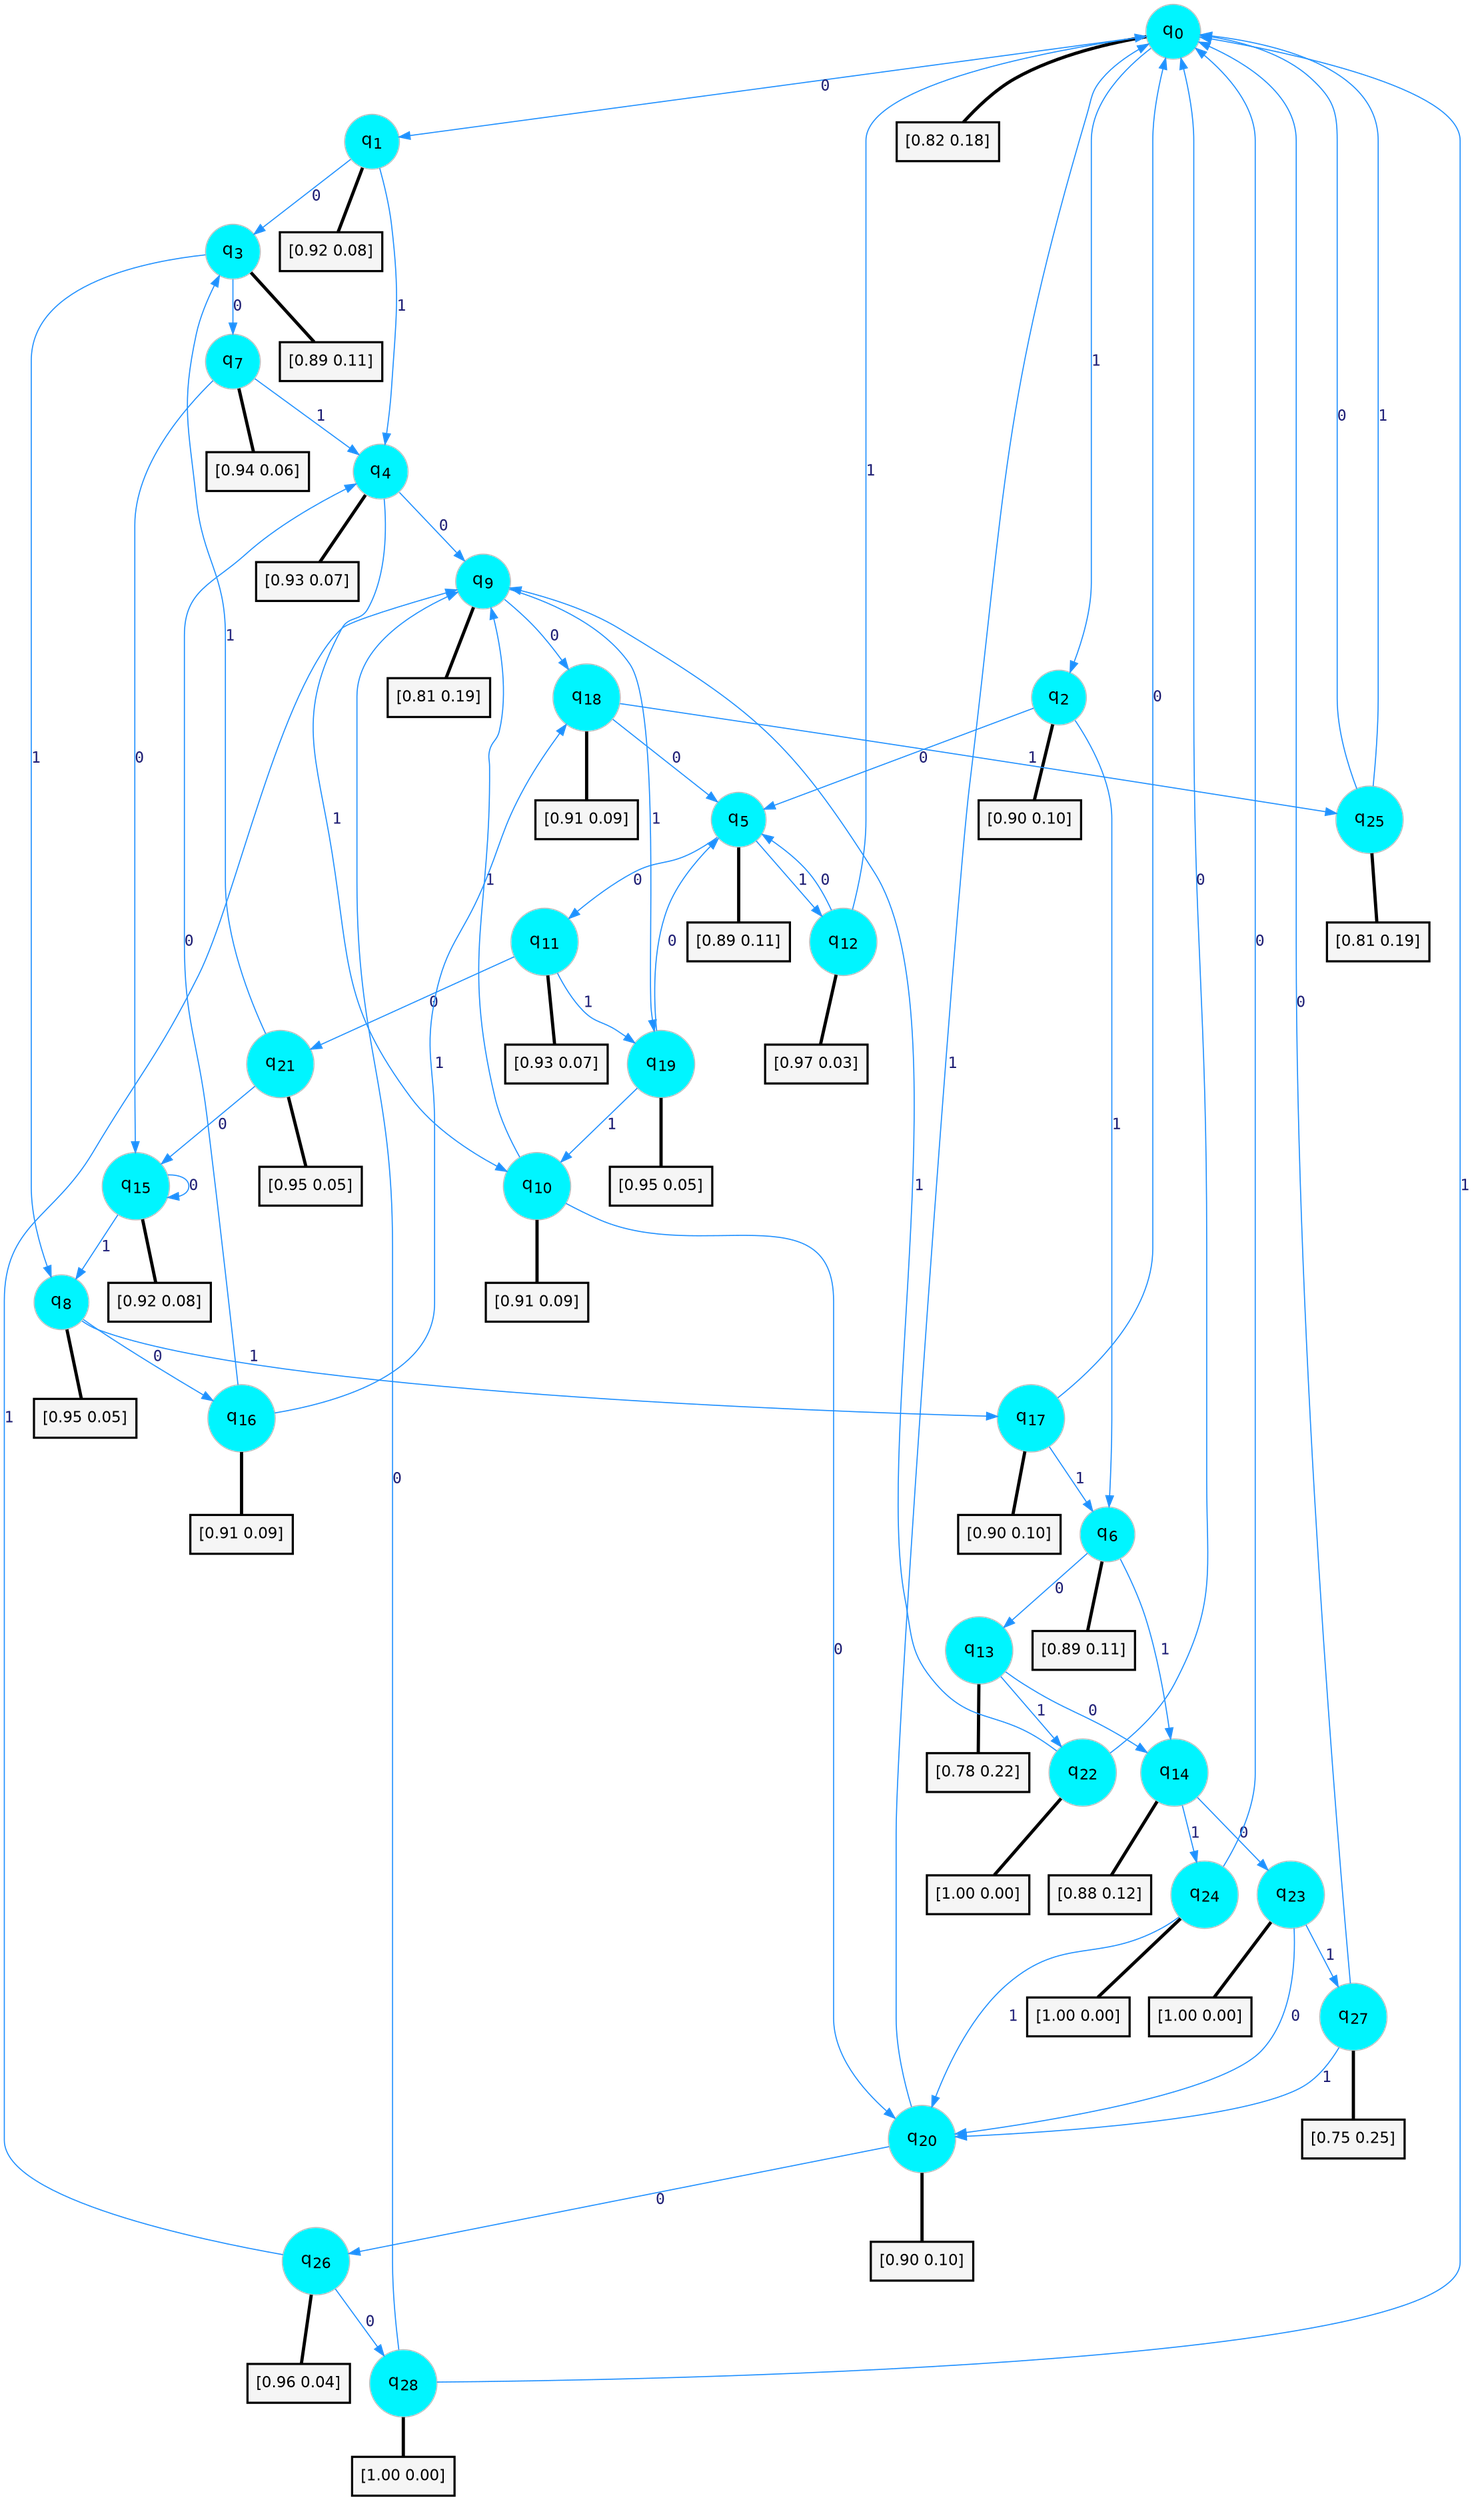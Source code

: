 digraph G {
graph [
bgcolor=transparent, dpi=300, rankdir=TD, size="40,25"];
node [
color=gray, fillcolor=turquoise1, fontcolor=black, fontname=Helvetica, fontsize=16, fontweight=bold, shape=circle, style=filled];
edge [
arrowsize=1, color=dodgerblue1, fontcolor=midnightblue, fontname=courier, fontweight=bold, penwidth=1, style=solid, weight=20];
0[label=<q<SUB>0</SUB>>];
1[label=<q<SUB>1</SUB>>];
2[label=<q<SUB>2</SUB>>];
3[label=<q<SUB>3</SUB>>];
4[label=<q<SUB>4</SUB>>];
5[label=<q<SUB>5</SUB>>];
6[label=<q<SUB>6</SUB>>];
7[label=<q<SUB>7</SUB>>];
8[label=<q<SUB>8</SUB>>];
9[label=<q<SUB>9</SUB>>];
10[label=<q<SUB>10</SUB>>];
11[label=<q<SUB>11</SUB>>];
12[label=<q<SUB>12</SUB>>];
13[label=<q<SUB>13</SUB>>];
14[label=<q<SUB>14</SUB>>];
15[label=<q<SUB>15</SUB>>];
16[label=<q<SUB>16</SUB>>];
17[label=<q<SUB>17</SUB>>];
18[label=<q<SUB>18</SUB>>];
19[label=<q<SUB>19</SUB>>];
20[label=<q<SUB>20</SUB>>];
21[label=<q<SUB>21</SUB>>];
22[label=<q<SUB>22</SUB>>];
23[label=<q<SUB>23</SUB>>];
24[label=<q<SUB>24</SUB>>];
25[label=<q<SUB>25</SUB>>];
26[label=<q<SUB>26</SUB>>];
27[label=<q<SUB>27</SUB>>];
28[label=<q<SUB>28</SUB>>];
29[label="[0.82 0.18]", shape=box,fontcolor=black, fontname=Helvetica, fontsize=14, penwidth=2, fillcolor=whitesmoke,color=black];
30[label="[0.92 0.08]", shape=box,fontcolor=black, fontname=Helvetica, fontsize=14, penwidth=2, fillcolor=whitesmoke,color=black];
31[label="[0.90 0.10]", shape=box,fontcolor=black, fontname=Helvetica, fontsize=14, penwidth=2, fillcolor=whitesmoke,color=black];
32[label="[0.89 0.11]", shape=box,fontcolor=black, fontname=Helvetica, fontsize=14, penwidth=2, fillcolor=whitesmoke,color=black];
33[label="[0.93 0.07]", shape=box,fontcolor=black, fontname=Helvetica, fontsize=14, penwidth=2, fillcolor=whitesmoke,color=black];
34[label="[0.89 0.11]", shape=box,fontcolor=black, fontname=Helvetica, fontsize=14, penwidth=2, fillcolor=whitesmoke,color=black];
35[label="[0.89 0.11]", shape=box,fontcolor=black, fontname=Helvetica, fontsize=14, penwidth=2, fillcolor=whitesmoke,color=black];
36[label="[0.94 0.06]", shape=box,fontcolor=black, fontname=Helvetica, fontsize=14, penwidth=2, fillcolor=whitesmoke,color=black];
37[label="[0.95 0.05]", shape=box,fontcolor=black, fontname=Helvetica, fontsize=14, penwidth=2, fillcolor=whitesmoke,color=black];
38[label="[0.81 0.19]", shape=box,fontcolor=black, fontname=Helvetica, fontsize=14, penwidth=2, fillcolor=whitesmoke,color=black];
39[label="[0.91 0.09]", shape=box,fontcolor=black, fontname=Helvetica, fontsize=14, penwidth=2, fillcolor=whitesmoke,color=black];
40[label="[0.93 0.07]", shape=box,fontcolor=black, fontname=Helvetica, fontsize=14, penwidth=2, fillcolor=whitesmoke,color=black];
41[label="[0.97 0.03]", shape=box,fontcolor=black, fontname=Helvetica, fontsize=14, penwidth=2, fillcolor=whitesmoke,color=black];
42[label="[0.78 0.22]", shape=box,fontcolor=black, fontname=Helvetica, fontsize=14, penwidth=2, fillcolor=whitesmoke,color=black];
43[label="[0.88 0.12]", shape=box,fontcolor=black, fontname=Helvetica, fontsize=14, penwidth=2, fillcolor=whitesmoke,color=black];
44[label="[0.92 0.08]", shape=box,fontcolor=black, fontname=Helvetica, fontsize=14, penwidth=2, fillcolor=whitesmoke,color=black];
45[label="[0.91 0.09]", shape=box,fontcolor=black, fontname=Helvetica, fontsize=14, penwidth=2, fillcolor=whitesmoke,color=black];
46[label="[0.90 0.10]", shape=box,fontcolor=black, fontname=Helvetica, fontsize=14, penwidth=2, fillcolor=whitesmoke,color=black];
47[label="[0.91 0.09]", shape=box,fontcolor=black, fontname=Helvetica, fontsize=14, penwidth=2, fillcolor=whitesmoke,color=black];
48[label="[0.95 0.05]", shape=box,fontcolor=black, fontname=Helvetica, fontsize=14, penwidth=2, fillcolor=whitesmoke,color=black];
49[label="[0.90 0.10]", shape=box,fontcolor=black, fontname=Helvetica, fontsize=14, penwidth=2, fillcolor=whitesmoke,color=black];
50[label="[0.95 0.05]", shape=box,fontcolor=black, fontname=Helvetica, fontsize=14, penwidth=2, fillcolor=whitesmoke,color=black];
51[label="[1.00 0.00]", shape=box,fontcolor=black, fontname=Helvetica, fontsize=14, penwidth=2, fillcolor=whitesmoke,color=black];
52[label="[1.00 0.00]", shape=box,fontcolor=black, fontname=Helvetica, fontsize=14, penwidth=2, fillcolor=whitesmoke,color=black];
53[label="[1.00 0.00]", shape=box,fontcolor=black, fontname=Helvetica, fontsize=14, penwidth=2, fillcolor=whitesmoke,color=black];
54[label="[0.81 0.19]", shape=box,fontcolor=black, fontname=Helvetica, fontsize=14, penwidth=2, fillcolor=whitesmoke,color=black];
55[label="[0.96 0.04]", shape=box,fontcolor=black, fontname=Helvetica, fontsize=14, penwidth=2, fillcolor=whitesmoke,color=black];
56[label="[0.75 0.25]", shape=box,fontcolor=black, fontname=Helvetica, fontsize=14, penwidth=2, fillcolor=whitesmoke,color=black];
57[label="[1.00 0.00]", shape=box,fontcolor=black, fontname=Helvetica, fontsize=14, penwidth=2, fillcolor=whitesmoke,color=black];
0->1 [label=0];
0->2 [label=1];
0->29 [arrowhead=none, penwidth=3,color=black];
1->3 [label=0];
1->4 [label=1];
1->30 [arrowhead=none, penwidth=3,color=black];
2->5 [label=0];
2->6 [label=1];
2->31 [arrowhead=none, penwidth=3,color=black];
3->7 [label=0];
3->8 [label=1];
3->32 [arrowhead=none, penwidth=3,color=black];
4->9 [label=0];
4->10 [label=1];
4->33 [arrowhead=none, penwidth=3,color=black];
5->11 [label=0];
5->12 [label=1];
5->34 [arrowhead=none, penwidth=3,color=black];
6->13 [label=0];
6->14 [label=1];
6->35 [arrowhead=none, penwidth=3,color=black];
7->15 [label=0];
7->4 [label=1];
7->36 [arrowhead=none, penwidth=3,color=black];
8->16 [label=0];
8->17 [label=1];
8->37 [arrowhead=none, penwidth=3,color=black];
9->18 [label=0];
9->19 [label=1];
9->38 [arrowhead=none, penwidth=3,color=black];
10->20 [label=0];
10->9 [label=1];
10->39 [arrowhead=none, penwidth=3,color=black];
11->21 [label=0];
11->19 [label=1];
11->40 [arrowhead=none, penwidth=3,color=black];
12->5 [label=0];
12->0 [label=1];
12->41 [arrowhead=none, penwidth=3,color=black];
13->14 [label=0];
13->22 [label=1];
13->42 [arrowhead=none, penwidth=3,color=black];
14->23 [label=0];
14->24 [label=1];
14->43 [arrowhead=none, penwidth=3,color=black];
15->15 [label=0];
15->8 [label=1];
15->44 [arrowhead=none, penwidth=3,color=black];
16->4 [label=0];
16->18 [label=1];
16->45 [arrowhead=none, penwidth=3,color=black];
17->0 [label=0];
17->6 [label=1];
17->46 [arrowhead=none, penwidth=3,color=black];
18->5 [label=0];
18->25 [label=1];
18->47 [arrowhead=none, penwidth=3,color=black];
19->5 [label=0];
19->10 [label=1];
19->48 [arrowhead=none, penwidth=3,color=black];
20->26 [label=0];
20->0 [label=1];
20->49 [arrowhead=none, penwidth=3,color=black];
21->15 [label=0];
21->3 [label=1];
21->50 [arrowhead=none, penwidth=3,color=black];
22->0 [label=0];
22->9 [label=1];
22->51 [arrowhead=none, penwidth=3,color=black];
23->20 [label=0];
23->27 [label=1];
23->52 [arrowhead=none, penwidth=3,color=black];
24->0 [label=0];
24->20 [label=1];
24->53 [arrowhead=none, penwidth=3,color=black];
25->0 [label=0];
25->0 [label=1];
25->54 [arrowhead=none, penwidth=3,color=black];
26->28 [label=0];
26->9 [label=1];
26->55 [arrowhead=none, penwidth=3,color=black];
27->0 [label=0];
27->20 [label=1];
27->56 [arrowhead=none, penwidth=3,color=black];
28->9 [label=0];
28->0 [label=1];
28->57 [arrowhead=none, penwidth=3,color=black];
}
